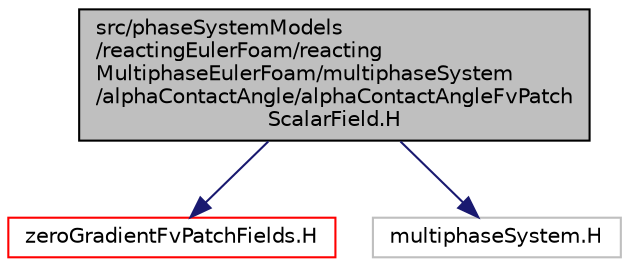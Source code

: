 digraph "src/phaseSystemModels/reactingEulerFoam/reactingMultiphaseEulerFoam/multiphaseSystem/alphaContactAngle/alphaContactAngleFvPatchScalarField.H"
{
  bgcolor="transparent";
  edge [fontname="Helvetica",fontsize="10",labelfontname="Helvetica",labelfontsize="10"];
  node [fontname="Helvetica",fontsize="10",shape=record];
  Node1 [label="src/phaseSystemModels\l/reactingEulerFoam/reacting\lMultiphaseEulerFoam/multiphaseSystem\l/alphaContactAngle/alphaContactAngleFvPatch\lScalarField.H",height=0.2,width=0.4,color="black", fillcolor="grey75", style="filled" fontcolor="black"];
  Node1 -> Node2 [color="midnightblue",fontsize="10",style="solid",fontname="Helvetica"];
  Node2 [label="zeroGradientFvPatchFields.H",height=0.2,width=0.4,color="red",URL="$zeroGradientFvPatchFields_8H.html"];
  Node1 -> Node3 [color="midnightblue",fontsize="10",style="solid",fontname="Helvetica"];
  Node3 [label="multiphaseSystem.H",height=0.2,width=0.4,color="grey75"];
}
